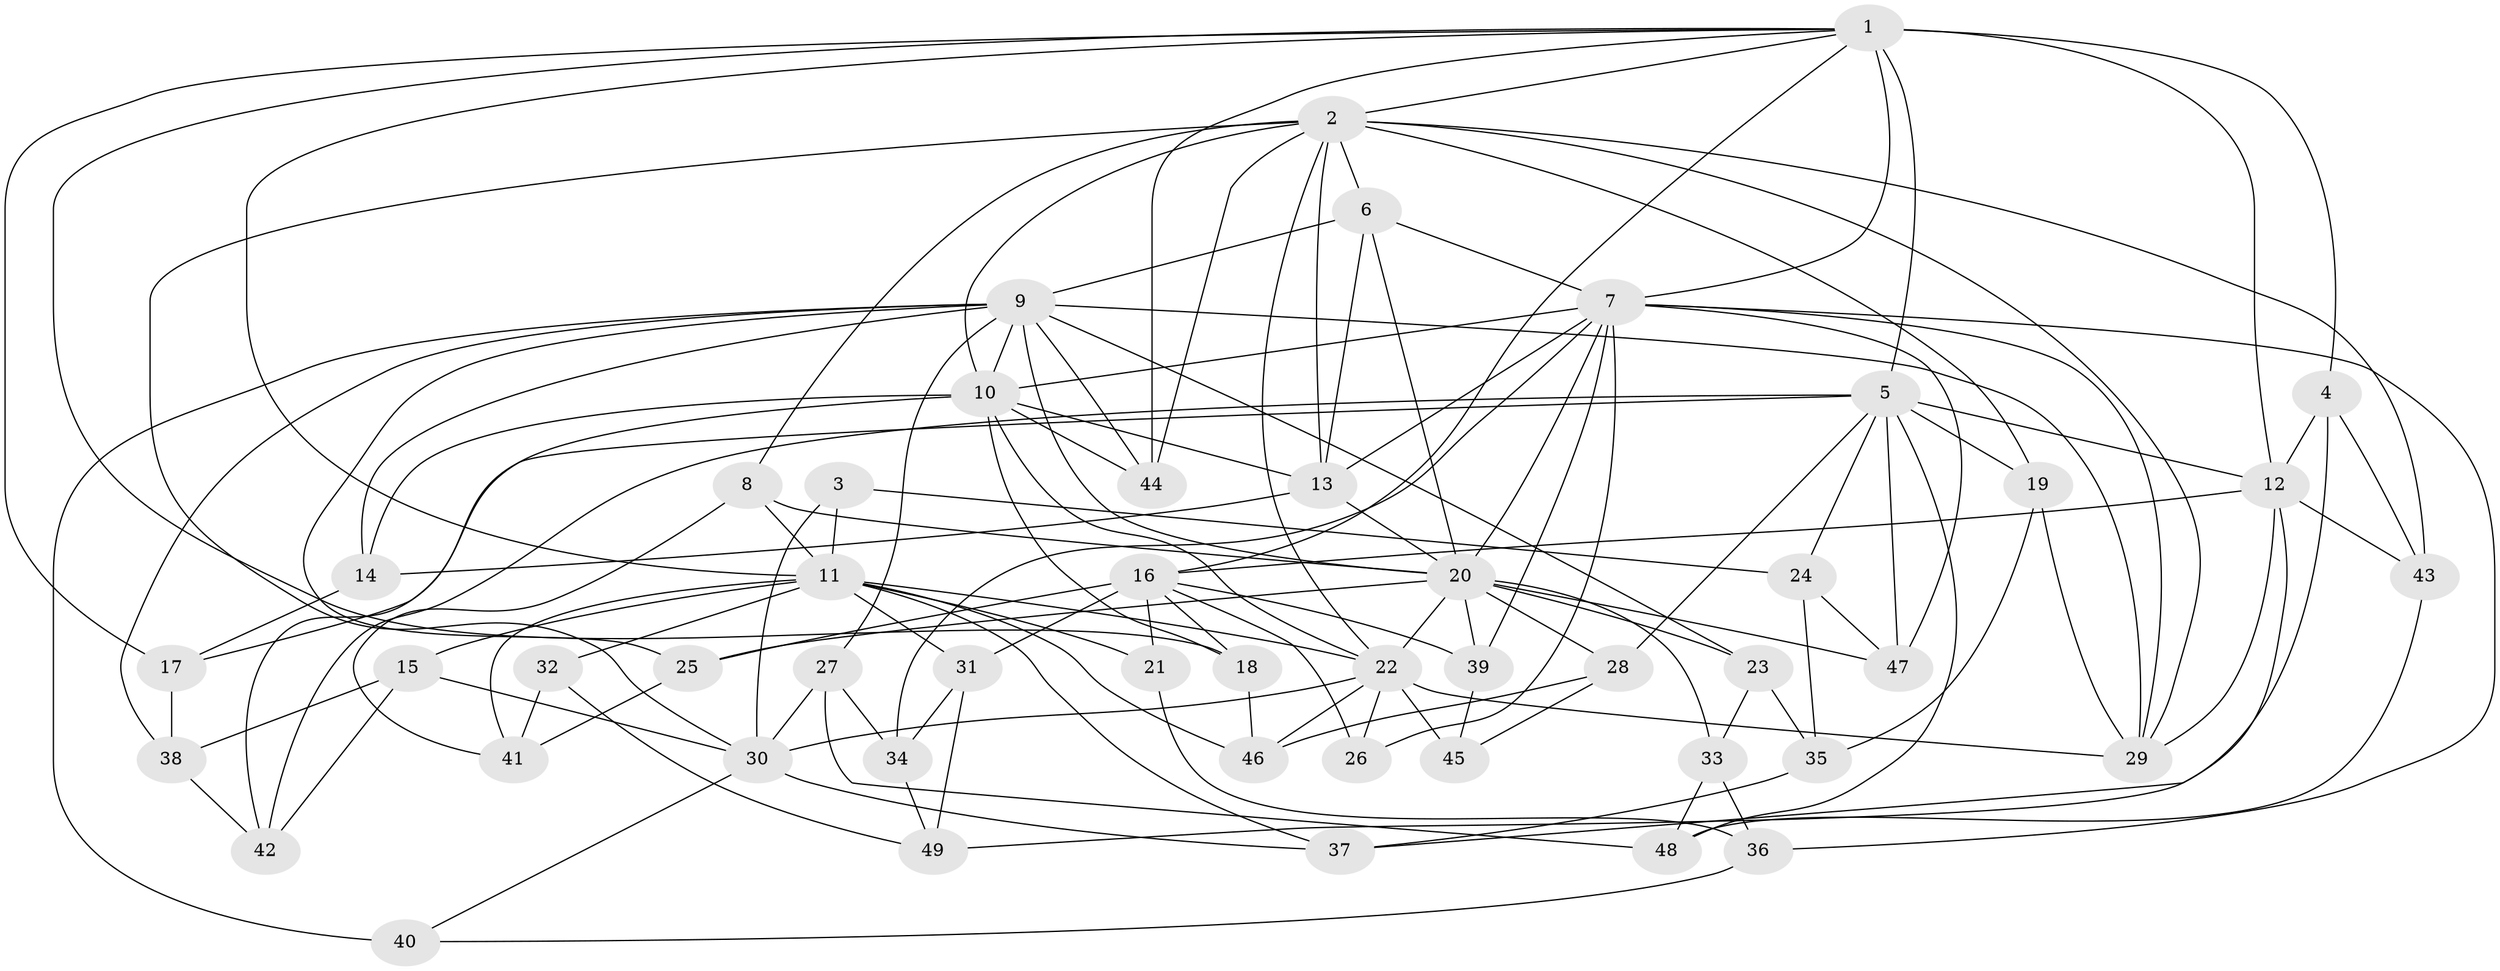 // original degree distribution, {4: 1.0}
// Generated by graph-tools (version 1.1) at 2025/53/03/04/25 22:53:37]
// undirected, 49 vertices, 131 edges
graph export_dot {
  node [color=gray90,style=filled];
  1;
  2;
  3;
  4;
  5;
  6;
  7;
  8;
  9;
  10;
  11;
  12;
  13;
  14;
  15;
  16;
  17;
  18;
  19;
  20;
  21;
  22;
  23;
  24;
  25;
  26;
  27;
  28;
  29;
  30;
  31;
  32;
  33;
  34;
  35;
  36;
  37;
  38;
  39;
  40;
  41;
  42;
  43;
  44;
  45;
  46;
  47;
  48;
  49;
  1 -- 2 [weight=1.0];
  1 -- 4 [weight=1.0];
  1 -- 5 [weight=2.0];
  1 -- 7 [weight=1.0];
  1 -- 11 [weight=1.0];
  1 -- 12 [weight=2.0];
  1 -- 16 [weight=1.0];
  1 -- 17 [weight=1.0];
  1 -- 18 [weight=1.0];
  1 -- 44 [weight=1.0];
  2 -- 6 [weight=2.0];
  2 -- 8 [weight=1.0];
  2 -- 10 [weight=1.0];
  2 -- 13 [weight=1.0];
  2 -- 19 [weight=1.0];
  2 -- 22 [weight=1.0];
  2 -- 29 [weight=1.0];
  2 -- 30 [weight=1.0];
  2 -- 43 [weight=1.0];
  2 -- 44 [weight=1.0];
  3 -- 11 [weight=1.0];
  3 -- 24 [weight=1.0];
  3 -- 30 [weight=2.0];
  4 -- 12 [weight=1.0];
  4 -- 43 [weight=1.0];
  4 -- 49 [weight=1.0];
  5 -- 12 [weight=1.0];
  5 -- 17 [weight=1.0];
  5 -- 19 [weight=1.0];
  5 -- 24 [weight=1.0];
  5 -- 28 [weight=1.0];
  5 -- 42 [weight=1.0];
  5 -- 47 [weight=1.0];
  5 -- 48 [weight=1.0];
  6 -- 7 [weight=1.0];
  6 -- 9 [weight=1.0];
  6 -- 13 [weight=1.0];
  6 -- 20 [weight=1.0];
  7 -- 10 [weight=1.0];
  7 -- 13 [weight=2.0];
  7 -- 20 [weight=1.0];
  7 -- 26 [weight=1.0];
  7 -- 29 [weight=1.0];
  7 -- 34 [weight=1.0];
  7 -- 36 [weight=1.0];
  7 -- 39 [weight=1.0];
  7 -- 47 [weight=1.0];
  8 -- 11 [weight=1.0];
  8 -- 20 [weight=1.0];
  8 -- 41 [weight=1.0];
  9 -- 10 [weight=1.0];
  9 -- 14 [weight=1.0];
  9 -- 20 [weight=1.0];
  9 -- 23 [weight=1.0];
  9 -- 25 [weight=1.0];
  9 -- 27 [weight=1.0];
  9 -- 29 [weight=1.0];
  9 -- 38 [weight=1.0];
  9 -- 40 [weight=2.0];
  9 -- 44 [weight=1.0];
  10 -- 13 [weight=2.0];
  10 -- 14 [weight=1.0];
  10 -- 18 [weight=1.0];
  10 -- 22 [weight=1.0];
  10 -- 42 [weight=1.0];
  10 -- 44 [weight=1.0];
  11 -- 15 [weight=1.0];
  11 -- 21 [weight=1.0];
  11 -- 22 [weight=1.0];
  11 -- 31 [weight=1.0];
  11 -- 32 [weight=2.0];
  11 -- 37 [weight=1.0];
  11 -- 41 [weight=1.0];
  11 -- 46 [weight=1.0];
  12 -- 16 [weight=1.0];
  12 -- 29 [weight=1.0];
  12 -- 37 [weight=1.0];
  12 -- 43 [weight=1.0];
  13 -- 14 [weight=1.0];
  13 -- 20 [weight=1.0];
  14 -- 17 [weight=1.0];
  15 -- 30 [weight=1.0];
  15 -- 38 [weight=1.0];
  15 -- 42 [weight=1.0];
  16 -- 18 [weight=1.0];
  16 -- 21 [weight=2.0];
  16 -- 25 [weight=1.0];
  16 -- 26 [weight=2.0];
  16 -- 31 [weight=1.0];
  16 -- 39 [weight=1.0];
  17 -- 38 [weight=1.0];
  18 -- 46 [weight=1.0];
  19 -- 29 [weight=1.0];
  19 -- 35 [weight=1.0];
  20 -- 22 [weight=1.0];
  20 -- 23 [weight=1.0];
  20 -- 25 [weight=1.0];
  20 -- 28 [weight=1.0];
  20 -- 33 [weight=1.0];
  20 -- 39 [weight=1.0];
  20 -- 47 [weight=1.0];
  21 -- 36 [weight=1.0];
  22 -- 26 [weight=1.0];
  22 -- 29 [weight=1.0];
  22 -- 30 [weight=1.0];
  22 -- 45 [weight=2.0];
  22 -- 46 [weight=1.0];
  23 -- 33 [weight=1.0];
  23 -- 35 [weight=1.0];
  24 -- 35 [weight=1.0];
  24 -- 47 [weight=1.0];
  25 -- 41 [weight=1.0];
  27 -- 30 [weight=1.0];
  27 -- 34 [weight=1.0];
  27 -- 48 [weight=1.0];
  28 -- 45 [weight=1.0];
  28 -- 46 [weight=1.0];
  30 -- 37 [weight=1.0];
  30 -- 40 [weight=1.0];
  31 -- 34 [weight=1.0];
  31 -- 49 [weight=1.0];
  32 -- 41 [weight=1.0];
  32 -- 49 [weight=1.0];
  33 -- 36 [weight=1.0];
  33 -- 48 [weight=1.0];
  34 -- 49 [weight=1.0];
  35 -- 37 [weight=1.0];
  36 -- 40 [weight=1.0];
  38 -- 42 [weight=1.0];
  39 -- 45 [weight=1.0];
  43 -- 48 [weight=1.0];
}

